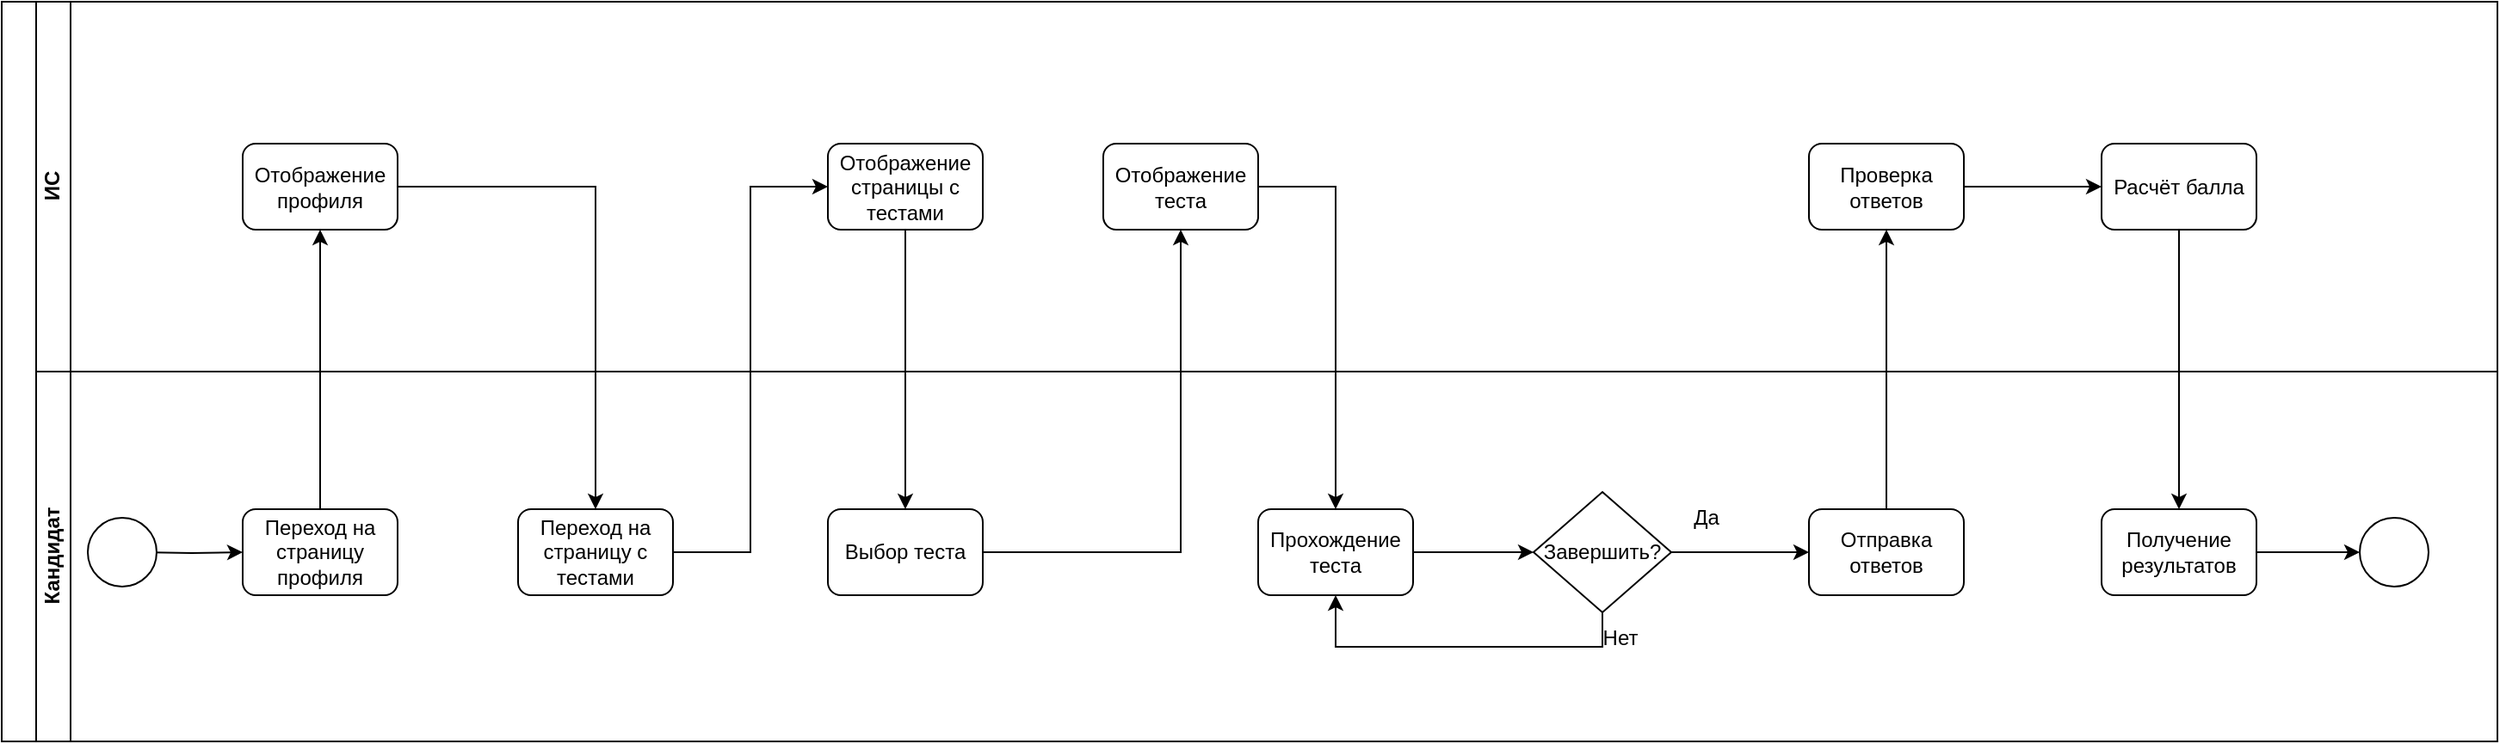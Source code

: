 <mxfile version="27.1.3">
  <diagram id="prtHgNgQTEPvFCAcTncT" name="Page-1">
    <mxGraphModel dx="1594" dy="978" grid="1" gridSize="10" guides="1" tooltips="1" connect="1" arrows="1" fold="1" page="1" pageScale="1" pageWidth="827" pageHeight="1169" math="0" shadow="0">
      <root>
        <mxCell id="0" />
        <mxCell id="1" parent="0" />
        <mxCell id="dNxyNK7c78bLwvsdeMH5-19" value="" style="swimlane;html=1;childLayout=stackLayout;resizeParent=1;resizeParentMax=0;horizontal=0;startSize=20;horizontalStack=0;" parent="1" vertex="1">
          <mxGeometry x="320" y="310" width="1450" height="430" as="geometry">
            <mxRectangle x="120" y="120" width="40" height="50" as="alternateBounds" />
          </mxGeometry>
        </mxCell>
        <mxCell id="dNxyNK7c78bLwvsdeMH5-20" value="ИС" style="swimlane;html=1;startSize=20;horizontal=0;" parent="dNxyNK7c78bLwvsdeMH5-19" vertex="1">
          <mxGeometry x="20" width="1430" height="215" as="geometry" />
        </mxCell>
        <mxCell id="HvoWI6OGCxwj3gX3Fiqv-85" value="Отображение профиля" style="rounded=1;whiteSpace=wrap;html=1;" vertex="1" parent="dNxyNK7c78bLwvsdeMH5-20">
          <mxGeometry x="120" y="82.5" width="90" height="50" as="geometry" />
        </mxCell>
        <mxCell id="HvoWI6OGCxwj3gX3Fiqv-83" value="Отображение страницы с тестами" style="rounded=1;whiteSpace=wrap;html=1;" vertex="1" parent="dNxyNK7c78bLwvsdeMH5-20">
          <mxGeometry x="460" y="82.5" width="90" height="50" as="geometry" />
        </mxCell>
        <mxCell id="HvoWI6OGCxwj3gX3Fiqv-90" value="Отображение теста" style="rounded=1;whiteSpace=wrap;html=1;" vertex="1" parent="dNxyNK7c78bLwvsdeMH5-20">
          <mxGeometry x="620" y="82.5" width="90" height="50" as="geometry" />
        </mxCell>
        <mxCell id="HvoWI6OGCxwj3gX3Fiqv-105" style="edgeStyle=orthogonalEdgeStyle;rounded=0;orthogonalLoop=1;jettySize=auto;html=1;entryX=0;entryY=0.5;entryDx=0;entryDy=0;" edge="1" parent="dNxyNK7c78bLwvsdeMH5-20" source="HvoWI6OGCxwj3gX3Fiqv-101" target="HvoWI6OGCxwj3gX3Fiqv-103">
          <mxGeometry relative="1" as="geometry" />
        </mxCell>
        <mxCell id="HvoWI6OGCxwj3gX3Fiqv-101" value="Проверка ответов" style="rounded=1;whiteSpace=wrap;html=1;" vertex="1" parent="dNxyNK7c78bLwvsdeMH5-20">
          <mxGeometry x="1030" y="82.5" width="90" height="50" as="geometry" />
        </mxCell>
        <mxCell id="HvoWI6OGCxwj3gX3Fiqv-103" value="Расчёт балла" style="rounded=1;whiteSpace=wrap;html=1;" vertex="1" parent="dNxyNK7c78bLwvsdeMH5-20">
          <mxGeometry x="1200" y="82.5" width="90" height="50" as="geometry" />
        </mxCell>
        <mxCell id="HvoWI6OGCxwj3gX3Fiqv-86" style="edgeStyle=orthogonalEdgeStyle;rounded=0;orthogonalLoop=1;jettySize=auto;html=1;entryX=0.5;entryY=1;entryDx=0;entryDy=0;" edge="1" parent="dNxyNK7c78bLwvsdeMH5-19" source="HvoWI6OGCxwj3gX3Fiqv-2" target="HvoWI6OGCxwj3gX3Fiqv-85">
          <mxGeometry relative="1" as="geometry" />
        </mxCell>
        <mxCell id="HvoWI6OGCxwj3gX3Fiqv-87" style="edgeStyle=orthogonalEdgeStyle;rounded=0;orthogonalLoop=1;jettySize=auto;html=1;entryX=0.5;entryY=0;entryDx=0;entryDy=0;" edge="1" parent="dNxyNK7c78bLwvsdeMH5-19" source="HvoWI6OGCxwj3gX3Fiqv-85" target="HvoWI6OGCxwj3gX3Fiqv-6">
          <mxGeometry relative="1" as="geometry" />
        </mxCell>
        <mxCell id="HvoWI6OGCxwj3gX3Fiqv-84" style="edgeStyle=orthogonalEdgeStyle;rounded=0;orthogonalLoop=1;jettySize=auto;html=1;entryX=0;entryY=0.5;entryDx=0;entryDy=0;" edge="1" parent="dNxyNK7c78bLwvsdeMH5-19" source="HvoWI6OGCxwj3gX3Fiqv-6" target="HvoWI6OGCxwj3gX3Fiqv-83">
          <mxGeometry relative="1" as="geometry" />
        </mxCell>
        <mxCell id="HvoWI6OGCxwj3gX3Fiqv-89" style="edgeStyle=orthogonalEdgeStyle;rounded=0;orthogonalLoop=1;jettySize=auto;html=1;entryX=0.5;entryY=0;entryDx=0;entryDy=0;" edge="1" parent="dNxyNK7c78bLwvsdeMH5-19" source="HvoWI6OGCxwj3gX3Fiqv-83" target="HvoWI6OGCxwj3gX3Fiqv-88">
          <mxGeometry relative="1" as="geometry" />
        </mxCell>
        <mxCell id="HvoWI6OGCxwj3gX3Fiqv-91" style="edgeStyle=orthogonalEdgeStyle;rounded=0;orthogonalLoop=1;jettySize=auto;html=1;entryX=0.5;entryY=1;entryDx=0;entryDy=0;" edge="1" parent="dNxyNK7c78bLwvsdeMH5-19" source="HvoWI6OGCxwj3gX3Fiqv-88" target="HvoWI6OGCxwj3gX3Fiqv-90">
          <mxGeometry relative="1" as="geometry" />
        </mxCell>
        <mxCell id="HvoWI6OGCxwj3gX3Fiqv-93" style="edgeStyle=orthogonalEdgeStyle;rounded=0;orthogonalLoop=1;jettySize=auto;html=1;entryX=0.5;entryY=0;entryDx=0;entryDy=0;" edge="1" parent="dNxyNK7c78bLwvsdeMH5-19" source="HvoWI6OGCxwj3gX3Fiqv-90" target="HvoWI6OGCxwj3gX3Fiqv-92">
          <mxGeometry relative="1" as="geometry">
            <Array as="points">
              <mxPoint x="775" y="108" />
            </Array>
          </mxGeometry>
        </mxCell>
        <mxCell id="HvoWI6OGCxwj3gX3Fiqv-102" style="edgeStyle=orthogonalEdgeStyle;rounded=0;orthogonalLoop=1;jettySize=auto;html=1;entryX=0.5;entryY=1;entryDx=0;entryDy=0;" edge="1" parent="dNxyNK7c78bLwvsdeMH5-19" source="HvoWI6OGCxwj3gX3Fiqv-96" target="HvoWI6OGCxwj3gX3Fiqv-101">
          <mxGeometry relative="1" as="geometry">
            <mxPoint x="1085" y="160" as="targetPoint" />
          </mxGeometry>
        </mxCell>
        <mxCell id="HvoWI6OGCxwj3gX3Fiqv-107" style="edgeStyle=orthogonalEdgeStyle;rounded=0;orthogonalLoop=1;jettySize=auto;html=1;" edge="1" parent="dNxyNK7c78bLwvsdeMH5-19" source="HvoWI6OGCxwj3gX3Fiqv-103" target="HvoWI6OGCxwj3gX3Fiqv-106">
          <mxGeometry relative="1" as="geometry" />
        </mxCell>
        <mxCell id="dNxyNK7c78bLwvsdeMH5-22" value="Кандидат" style="swimlane;html=1;startSize=20;horizontal=0;" parent="dNxyNK7c78bLwvsdeMH5-19" vertex="1">
          <mxGeometry x="20" y="215" width="1430" height="215" as="geometry" />
        </mxCell>
        <mxCell id="HvoWI6OGCxwj3gX3Fiqv-3" style="edgeStyle=orthogonalEdgeStyle;rounded=0;orthogonalLoop=1;jettySize=auto;html=1;" edge="1" parent="dNxyNK7c78bLwvsdeMH5-22" target="HvoWI6OGCxwj3gX3Fiqv-2">
          <mxGeometry relative="1" as="geometry">
            <mxPoint x="60" y="105" as="sourcePoint" />
          </mxGeometry>
        </mxCell>
        <mxCell id="HvoWI6OGCxwj3gX3Fiqv-2" value="Переход на страницу профиля" style="rounded=1;whiteSpace=wrap;html=1;" vertex="1" parent="dNxyNK7c78bLwvsdeMH5-22">
          <mxGeometry x="120" y="80" width="90" height="50" as="geometry" />
        </mxCell>
        <mxCell id="HvoWI6OGCxwj3gX3Fiqv-6" value="Переход на страницу с тестами" style="rounded=1;whiteSpace=wrap;html=1;" vertex="1" parent="dNxyNK7c78bLwvsdeMH5-22">
          <mxGeometry x="280" y="80" width="90" height="50" as="geometry" />
        </mxCell>
        <mxCell id="HvoWI6OGCxwj3gX3Fiqv-67" value="" style="ellipse;whiteSpace=wrap;html=1;" vertex="1" parent="dNxyNK7c78bLwvsdeMH5-22">
          <mxGeometry x="30" y="85" width="40" height="40" as="geometry" />
        </mxCell>
        <mxCell id="HvoWI6OGCxwj3gX3Fiqv-69" value="" style="ellipse;whiteSpace=wrap;html=1;" vertex="1" parent="dNxyNK7c78bLwvsdeMH5-22">
          <mxGeometry x="1350" y="85" width="40" height="40" as="geometry" />
        </mxCell>
        <mxCell id="HvoWI6OGCxwj3gX3Fiqv-88" value="Выбор теста" style="rounded=1;whiteSpace=wrap;html=1;" vertex="1" parent="dNxyNK7c78bLwvsdeMH5-22">
          <mxGeometry x="460" y="80" width="90" height="50" as="geometry" />
        </mxCell>
        <mxCell id="HvoWI6OGCxwj3gX3Fiqv-95" style="edgeStyle=orthogonalEdgeStyle;rounded=0;orthogonalLoop=1;jettySize=auto;html=1;entryX=0;entryY=0.5;entryDx=0;entryDy=0;" edge="1" parent="dNxyNK7c78bLwvsdeMH5-22" source="HvoWI6OGCxwj3gX3Fiqv-92" target="HvoWI6OGCxwj3gX3Fiqv-94">
          <mxGeometry relative="1" as="geometry" />
        </mxCell>
        <mxCell id="HvoWI6OGCxwj3gX3Fiqv-92" value="Прохождение теста" style="rounded=1;whiteSpace=wrap;html=1;" vertex="1" parent="dNxyNK7c78bLwvsdeMH5-22">
          <mxGeometry x="710" y="80" width="90" height="50" as="geometry" />
        </mxCell>
        <mxCell id="HvoWI6OGCxwj3gX3Fiqv-97" style="edgeStyle=orthogonalEdgeStyle;rounded=0;orthogonalLoop=1;jettySize=auto;html=1;entryX=0;entryY=0.5;entryDx=0;entryDy=0;" edge="1" parent="dNxyNK7c78bLwvsdeMH5-22" source="HvoWI6OGCxwj3gX3Fiqv-94" target="HvoWI6OGCxwj3gX3Fiqv-96">
          <mxGeometry relative="1" as="geometry" />
        </mxCell>
        <mxCell id="HvoWI6OGCxwj3gX3Fiqv-99" style="edgeStyle=orthogonalEdgeStyle;rounded=0;orthogonalLoop=1;jettySize=auto;html=1;entryX=0.5;entryY=1;entryDx=0;entryDy=0;" edge="1" parent="dNxyNK7c78bLwvsdeMH5-22" source="HvoWI6OGCxwj3gX3Fiqv-94" target="HvoWI6OGCxwj3gX3Fiqv-92">
          <mxGeometry relative="1" as="geometry">
            <Array as="points">
              <mxPoint x="910" y="160" />
              <mxPoint x="755" y="160" />
            </Array>
          </mxGeometry>
        </mxCell>
        <mxCell id="HvoWI6OGCxwj3gX3Fiqv-94" value="Завершить?" style="rhombus;whiteSpace=wrap;html=1;" vertex="1" parent="dNxyNK7c78bLwvsdeMH5-22">
          <mxGeometry x="870" y="70" width="80" height="70" as="geometry" />
        </mxCell>
        <mxCell id="HvoWI6OGCxwj3gX3Fiqv-96" value="Отправка ответов" style="rounded=1;whiteSpace=wrap;html=1;" vertex="1" parent="dNxyNK7c78bLwvsdeMH5-22">
          <mxGeometry x="1030" y="80" width="90" height="50" as="geometry" />
        </mxCell>
        <mxCell id="HvoWI6OGCxwj3gX3Fiqv-98" value="Да" style="text;html=1;align=center;verticalAlign=middle;resizable=0;points=[];autosize=1;strokeColor=none;fillColor=none;" vertex="1" parent="dNxyNK7c78bLwvsdeMH5-22">
          <mxGeometry x="950" y="70" width="40" height="30" as="geometry" />
        </mxCell>
        <mxCell id="HvoWI6OGCxwj3gX3Fiqv-100" value="Нет" style="text;html=1;align=center;verticalAlign=middle;resizable=0;points=[];autosize=1;strokeColor=none;fillColor=none;" vertex="1" parent="dNxyNK7c78bLwvsdeMH5-22">
          <mxGeometry x="900" y="140" width="40" height="30" as="geometry" />
        </mxCell>
        <mxCell id="HvoWI6OGCxwj3gX3Fiqv-108" style="edgeStyle=orthogonalEdgeStyle;rounded=0;orthogonalLoop=1;jettySize=auto;html=1;entryX=0;entryY=0.5;entryDx=0;entryDy=0;" edge="1" parent="dNxyNK7c78bLwvsdeMH5-22" source="HvoWI6OGCxwj3gX3Fiqv-106" target="HvoWI6OGCxwj3gX3Fiqv-69">
          <mxGeometry relative="1" as="geometry">
            <mxPoint x="1340" y="105" as="targetPoint" />
          </mxGeometry>
        </mxCell>
        <mxCell id="HvoWI6OGCxwj3gX3Fiqv-106" value="Получение результатов" style="rounded=1;whiteSpace=wrap;html=1;" vertex="1" parent="dNxyNK7c78bLwvsdeMH5-22">
          <mxGeometry x="1200" y="80" width="90" height="50" as="geometry" />
        </mxCell>
      </root>
    </mxGraphModel>
  </diagram>
</mxfile>
